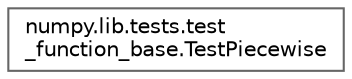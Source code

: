 digraph "Graphical Class Hierarchy"
{
 // LATEX_PDF_SIZE
  bgcolor="transparent";
  edge [fontname=Helvetica,fontsize=10,labelfontname=Helvetica,labelfontsize=10];
  node [fontname=Helvetica,fontsize=10,shape=box,height=0.2,width=0.4];
  rankdir="LR";
  Node0 [id="Node000000",label="numpy.lib.tests.test\l_function_base.TestPiecewise",height=0.2,width=0.4,color="grey40", fillcolor="white", style="filled",URL="$d5/d6e/classnumpy_1_1lib_1_1tests_1_1test__function__base_1_1TestPiecewise.html",tooltip=" "];
}
